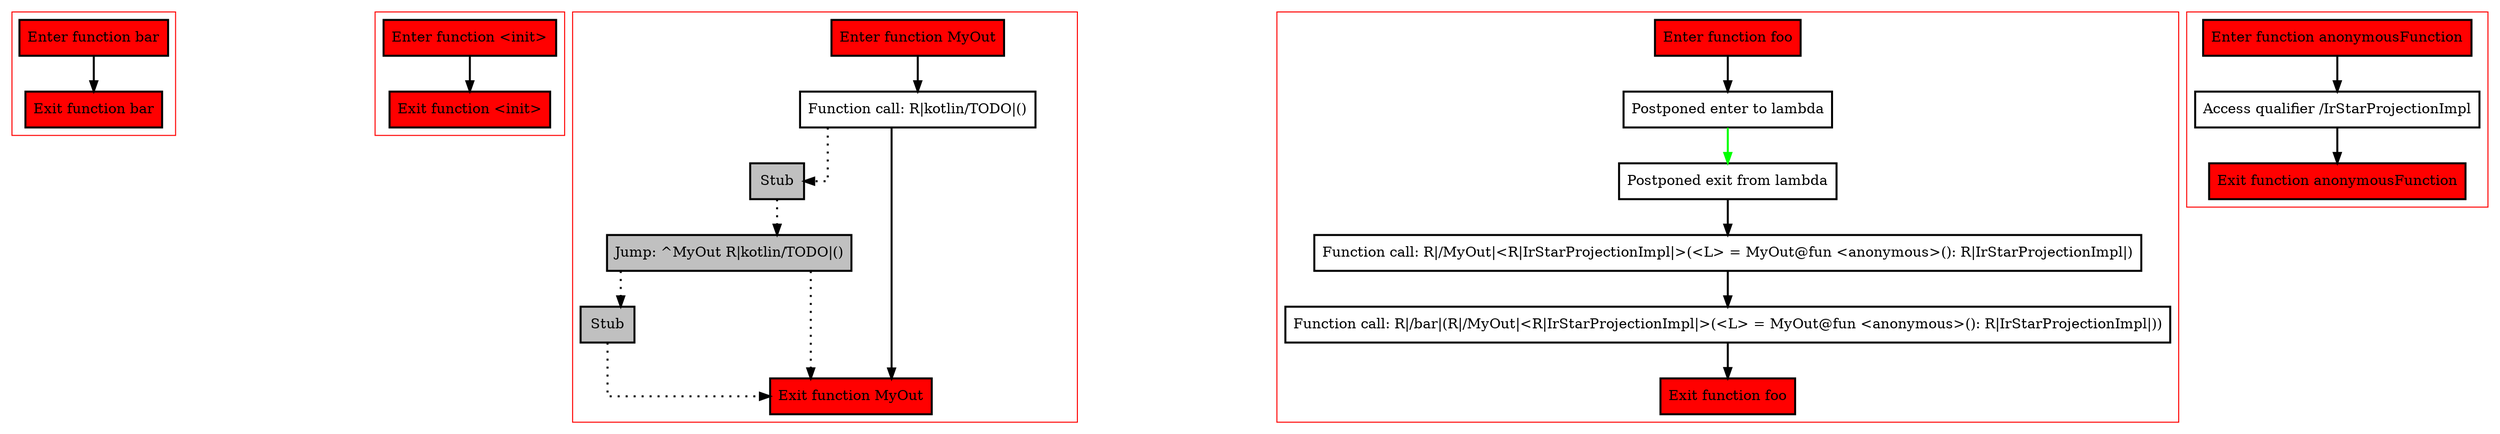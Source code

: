 digraph lambdaReturningObject_kt {
    graph [splines=ortho nodesep=3]
    node [shape=box penwidth=2]
    edge [penwidth=2]

    subgraph cluster_0 {
        color=red
        0 [label="Enter function bar" style="filled" fillcolor=red];
        1 [label="Exit function bar" style="filled" fillcolor=red];
    }

    0 -> {1};

    subgraph cluster_1 {
        color=red
        2 [label="Enter function <init>" style="filled" fillcolor=red];
        3 [label="Exit function <init>" style="filled" fillcolor=red];
    }

    2 -> {3};

    subgraph cluster_2 {
        color=red
        4 [label="Enter function MyOut" style="filled" fillcolor=red];
        5 [label="Function call: R|kotlin/TODO|()"];
        6 [label="Stub" style="filled" fillcolor=gray];
        7 [label="Jump: ^MyOut R|kotlin/TODO|()" style="filled" fillcolor=gray];
        8 [label="Stub" style="filled" fillcolor=gray];
        9 [label="Exit function MyOut" style="filled" fillcolor=red];
    }

    4 -> {5};
    5 -> {9};
    5 -> {6} [style=dotted];
    6 -> {7} [style=dotted];
    7 -> {9 8} [style=dotted];
    8 -> {9} [style=dotted];

    subgraph cluster_3 {
        color=red
        10 [label="Enter function foo" style="filled" fillcolor=red];
        11 [label="Postponed enter to lambda"];
        12 [label="Postponed exit from lambda"];
        13 [label="Function call: R|/MyOut|<R|IrStarProjectionImpl|>(<L> = MyOut@fun <anonymous>(): R|IrStarProjectionImpl|)"];
        14 [label="Function call: R|/bar|(R|/MyOut|<R|IrStarProjectionImpl|>(<L> = MyOut@fun <anonymous>(): R|IrStarProjectionImpl|))"];
        15 [label="Exit function foo" style="filled" fillcolor=red];
    }

    10 -> {11};
    11 -> {12 12} [color=green];
    12 -> {13};
    13 -> {14};
    14 -> {15};

    subgraph cluster_4 {
        color=red
        16 [label="Enter function anonymousFunction" style="filled" fillcolor=red];
        17 [label="Access qualifier /IrStarProjectionImpl"];
        18 [label="Exit function anonymousFunction" style="filled" fillcolor=red];
    }

    16 -> {17};
    17 -> {18};

}
